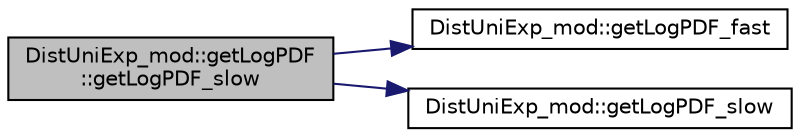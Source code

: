digraph "DistUniExp_mod::getLogPDF::getLogPDF_slow"
{
 // LATEX_PDF_SIZE
  edge [fontname="Helvetica",fontsize="10",labelfontname="Helvetica",labelfontsize="10"];
  node [fontname="Helvetica",fontsize="10",shape=record];
  rankdir="LR";
  Node1 [label="DistUniExp_mod::getLogPDF\l::getLogPDF_slow",height=0.2,width=0.4,color="black", fillcolor="grey75", style="filled", fontcolor="black",tooltip="Return the natural logarithm of probability density function (PDF) of an exponential distribution the..."];
  Node1 -> Node2 [color="midnightblue",fontsize="10",style="solid",fontname="Helvetica"];
  Node2 [label="DistUniExp_mod::getLogPDF_fast",height=0.2,width=0.4,color="black", fillcolor="white", style="filled",URL="$namespaceDistUniExp__mod.html#ae1f928a5acbfca14d3cffa6d299cce6e",tooltip="Return the natural logarithm of probability density function (PDF) of an exponential distribution the..."];
  Node1 -> Node3 [color="midnightblue",fontsize="10",style="solid",fontname="Helvetica"];
  Node3 [label="DistUniExp_mod::getLogPDF_slow",height=0.2,width=0.4,color="black", fillcolor="white", style="filled",URL="$namespaceDistUniExp__mod.html#a0fb7081adedda44a855ff61db316329c",tooltip="Return the natural logarithm of probability density function (PDF) of an exponential distribution the..."];
}
